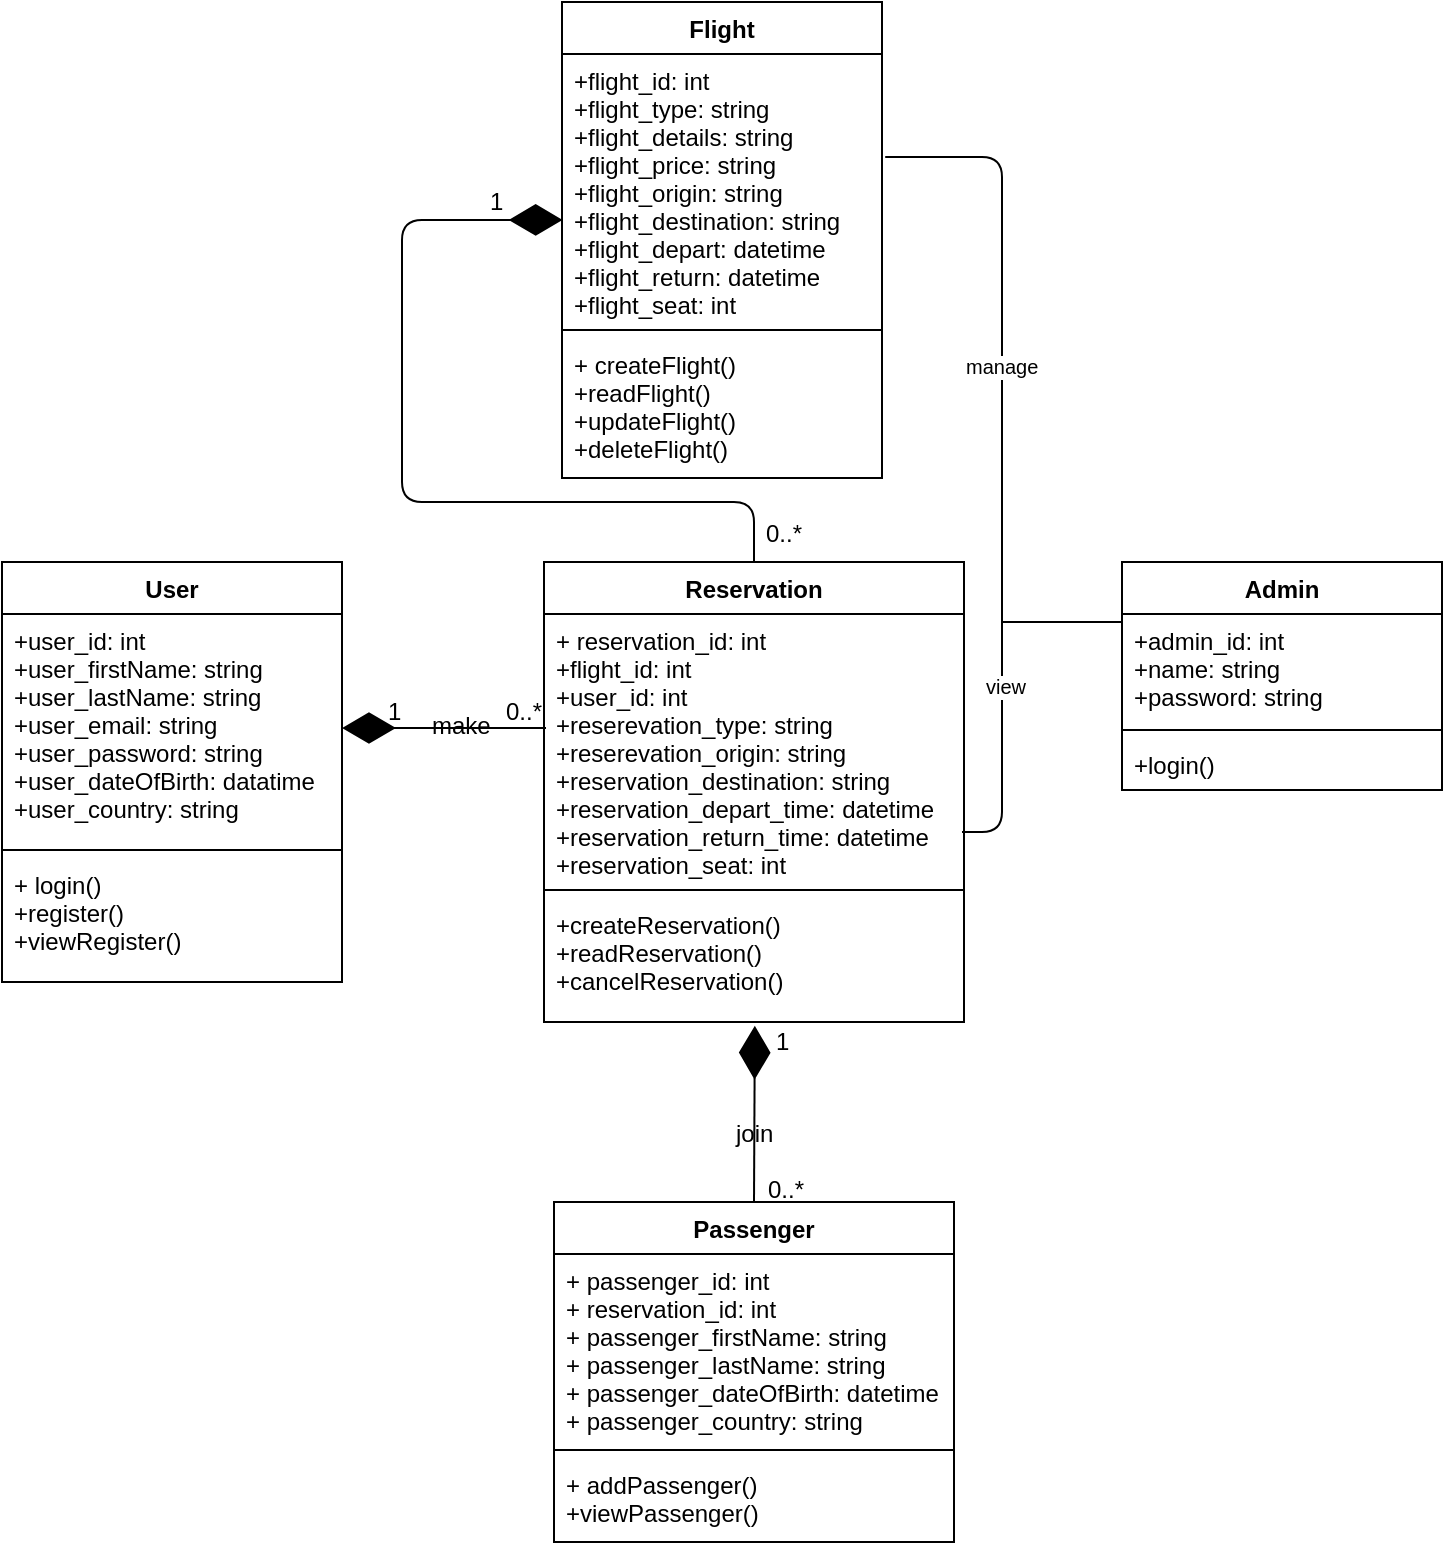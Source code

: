 <mxfile version="12.2.4" pages="1"><diagram id="NjfQtZvZm58zpDOu_YrF" name="Page-1"><mxGraphModel dx="899" dy="499" grid="1" gridSize="10" guides="1" tooltips="1" connect="1" arrows="1" fold="1" page="1" pageScale="1" pageWidth="850" pageHeight="1100" math="0" shadow="0"><root><mxCell id="0"/><mxCell id="1" parent="0"/><mxCell id="6" value="Flight" style="swimlane;fontStyle=1;align=center;verticalAlign=top;childLayout=stackLayout;horizontal=1;startSize=26;horizontalStack=0;resizeParent=1;resizeParentMax=0;resizeLast=0;collapsible=1;marginBottom=0;" parent="1" vertex="1"><mxGeometry x="320" y="40" width="160" height="238" as="geometry"><mxRectangle x="210" y="90" width="90" height="26" as="alternateBounds"/></mxGeometry></mxCell><mxCell id="7" value="+flight_id: int&#10;+flight_type: string&#10;+flight_details: string&#10;+flight_price: string&#10;+flight_origin: string&#10;+flight_destination: string&#10;+flight_depart: datetime&#10;+flight_return: datetime&#10;+flight_seat: int" style="text;strokeColor=none;fillColor=none;align=left;verticalAlign=top;spacingLeft=4;spacingRight=4;overflow=hidden;rotatable=0;points=[[0,0.5],[1,0.5]];portConstraint=eastwest;" parent="6" vertex="1"><mxGeometry y="26" width="160" height="134" as="geometry"/></mxCell><mxCell id="8" value="" style="line;strokeWidth=1;fillColor=none;align=left;verticalAlign=middle;spacingTop=-1;spacingLeft=3;spacingRight=3;rotatable=0;labelPosition=right;points=[];portConstraint=eastwest;" parent="6" vertex="1"><mxGeometry y="160" width="160" height="8" as="geometry"/></mxCell><mxCell id="9" value="+ createFlight()&#10;+readFlight()&#10;+updateFlight()&#10;+deleteFlight()" style="text;strokeColor=none;fillColor=none;align=left;verticalAlign=top;spacingLeft=4;spacingRight=4;overflow=hidden;rotatable=0;points=[[0,0.5],[1,0.5]];portConstraint=eastwest;" parent="6" vertex="1"><mxGeometry y="168" width="160" height="70" as="geometry"/></mxCell><mxCell id="10" value="User" style="swimlane;fontStyle=1;align=center;verticalAlign=top;childLayout=stackLayout;horizontal=1;startSize=26;horizontalStack=0;resizeParent=1;resizeParentMax=0;resizeLast=0;collapsible=1;marginBottom=0;" parent="1" vertex="1"><mxGeometry x="40" y="320" width="170" height="210" as="geometry"/></mxCell><mxCell id="11" value="+user_id: int&#10;+user_firstName: string&#10;+user_lastName: string&#10;+user_email: string&#10;+user_password: string&#10;+user_dateOfBirth: datatime&#10;+user_country: string" style="text;strokeColor=none;fillColor=none;align=left;verticalAlign=top;spacingLeft=4;spacingRight=4;overflow=hidden;rotatable=0;points=[[0,0.5],[1,0.5]];portConstraint=eastwest;" parent="10" vertex="1"><mxGeometry y="26" width="170" height="114" as="geometry"/></mxCell><mxCell id="12" value="" style="line;strokeWidth=1;fillColor=none;align=left;verticalAlign=middle;spacingTop=-1;spacingLeft=3;spacingRight=3;rotatable=0;labelPosition=right;points=[];portConstraint=eastwest;" parent="10" vertex="1"><mxGeometry y="140" width="170" height="8" as="geometry"/></mxCell><mxCell id="13" value="+ login()&#10;+register()&#10;+viewRegister()" style="text;strokeColor=none;fillColor=none;align=left;verticalAlign=top;spacingLeft=4;spacingRight=4;overflow=hidden;rotatable=0;points=[[0,0.5],[1,0.5]];portConstraint=eastwest;" parent="10" vertex="1"><mxGeometry y="148" width="170" height="62" as="geometry"/></mxCell><mxCell id="14" value="Admin" style="swimlane;fontStyle=1;align=center;verticalAlign=top;childLayout=stackLayout;horizontal=1;startSize=26;horizontalStack=0;resizeParent=1;resizeParentMax=0;resizeLast=0;collapsible=1;marginBottom=0;" parent="1" vertex="1"><mxGeometry x="600" y="320" width="160" height="114" as="geometry"/></mxCell><mxCell id="15" value="+admin_id: int&#10;+name: string&#10;+password: string" style="text;strokeColor=none;fillColor=none;align=left;verticalAlign=top;spacingLeft=4;spacingRight=4;overflow=hidden;rotatable=0;points=[[0,0.5],[1,0.5]];portConstraint=eastwest;" parent="14" vertex="1"><mxGeometry y="26" width="160" height="54" as="geometry"/></mxCell><mxCell id="16" value="" style="line;strokeWidth=1;fillColor=none;align=left;verticalAlign=middle;spacingTop=-1;spacingLeft=3;spacingRight=3;rotatable=0;labelPosition=right;points=[];portConstraint=eastwest;" parent="14" vertex="1"><mxGeometry y="80" width="160" height="8" as="geometry"/></mxCell><mxCell id="17" value="+login()" style="text;strokeColor=none;fillColor=none;align=left;verticalAlign=top;spacingLeft=4;spacingRight=4;overflow=hidden;rotatable=0;points=[[0,0.5],[1,0.5]];portConstraint=eastwest;" parent="14" vertex="1"><mxGeometry y="88" width="160" height="26" as="geometry"/></mxCell><mxCell id="18" value="Reservation" style="swimlane;fontStyle=1;align=center;verticalAlign=top;childLayout=stackLayout;horizontal=1;startSize=26;horizontalStack=0;resizeParent=1;resizeParentMax=0;resizeLast=0;collapsible=1;marginBottom=0;" parent="1" vertex="1"><mxGeometry x="311" y="320" width="210" height="230" as="geometry"/></mxCell><mxCell id="19" value="+ reservation_id: int&#10;+flight_id: int&#10;+user_id: int&#10;+reserevation_type: string&#10;+reserevation_origin: string&#10;+reservation_destination: string&#10;+reservation_depart_time: datetime&#10;+reservation_return_time: datetime&#10;+reservation_seat: int" style="text;strokeColor=none;fillColor=none;align=left;verticalAlign=top;spacingLeft=4;spacingRight=4;overflow=hidden;rotatable=0;points=[[0,0.5],[1,0.5]];portConstraint=eastwest;" parent="18" vertex="1"><mxGeometry y="26" width="210" height="134" as="geometry"/></mxCell><mxCell id="20" value="" style="line;strokeWidth=1;fillColor=none;align=left;verticalAlign=middle;spacingTop=-1;spacingLeft=3;spacingRight=3;rotatable=0;labelPosition=right;points=[];portConstraint=eastwest;" parent="18" vertex="1"><mxGeometry y="160" width="210" height="8" as="geometry"/></mxCell><mxCell id="21" value="+createReservation()&#10;+readReservation()&#10;+cancelReservation()" style="text;strokeColor=none;fillColor=none;align=left;verticalAlign=top;spacingLeft=4;spacingRight=4;overflow=hidden;rotatable=0;points=[[0,0.5],[1,0.5]];portConstraint=eastwest;" parent="18" vertex="1"><mxGeometry y="168" width="210" height="62" as="geometry"/></mxCell><mxCell id="22" value="Passenger" style="swimlane;fontStyle=1;align=center;verticalAlign=top;childLayout=stackLayout;horizontal=1;startSize=26;horizontalStack=0;resizeParent=1;resizeParentMax=0;resizeLast=0;collapsible=1;marginBottom=0;" parent="1" vertex="1"><mxGeometry x="316" y="640" width="200" height="170" as="geometry"/></mxCell><mxCell id="23" value="+ passenger_id: int&#10;+ reservation_id: int&#10;+ passenger_firstName: string&#10;+ passenger_lastName: string&#10;+ passenger_dateOfBirth: datetime&#10;+ passenger_country: string    " style="text;strokeColor=none;fillColor=none;align=left;verticalAlign=top;spacingLeft=4;spacingRight=4;overflow=hidden;rotatable=0;points=[[0,0.5],[1,0.5]];portConstraint=eastwest;" parent="22" vertex="1"><mxGeometry y="26" width="200" height="94" as="geometry"/></mxCell><mxCell id="24" value="" style="line;strokeWidth=1;fillColor=none;align=left;verticalAlign=middle;spacingTop=-1;spacingLeft=3;spacingRight=3;rotatable=0;labelPosition=right;points=[];portConstraint=eastwest;" parent="22" vertex="1"><mxGeometry y="120" width="200" height="8" as="geometry"/></mxCell><mxCell id="25" value="+ addPassenger()&#10;+viewPassenger()&#10;" style="text;strokeColor=none;fillColor=none;align=left;verticalAlign=top;spacingLeft=4;spacingRight=4;overflow=hidden;rotatable=0;points=[[0,0.5],[1,0.5]];portConstraint=eastwest;" parent="22" vertex="1"><mxGeometry y="128" width="200" height="42" as="geometry"/></mxCell><mxCell id="26" value="" style="endArrow=none;html=1;edgeStyle=orthogonalEdgeStyle;exitX=1.01;exitY=0.384;exitDx=0;exitDy=0;exitPerimeter=0;" parent="1" source="7" edge="1"><mxGeometry relative="1" as="geometry"><mxPoint x="510" y="130" as="sourcePoint"/><mxPoint x="520" y="455" as="targetPoint"/><Array as="points"><mxPoint x="540" y="117"/><mxPoint x="540" y="455"/></Array></mxGeometry></mxCell><mxCell id="27" value="manage" style="resizable=0;html=1;align=left;verticalAlign=bottom;labelBackgroundColor=#ffffff;fontSize=10;" parent="26" connectable="0" vertex="1"><mxGeometry x="-1" relative="1" as="geometry"><mxPoint x="38" y="113" as="offset"/></mxGeometry></mxCell><mxCell id="28" value="view" style="resizable=0;html=1;align=right;verticalAlign=bottom;labelBackgroundColor=#ffffff;fontSize=10;" parent="26" connectable="0" vertex="1"><mxGeometry x="1" relative="1" as="geometry"><mxPoint x="33" y="-65" as="offset"/></mxGeometry></mxCell><mxCell id="30" value="" style="endArrow=none;html=1;edgeStyle=orthogonalEdgeStyle;" parent="1" edge="1"><mxGeometry relative="1" as="geometry"><mxPoint x="540" y="350" as="sourcePoint"/><mxPoint x="600" y="350" as="targetPoint"/></mxGeometry></mxCell><mxCell id="33" value="" style="endArrow=diamondThin;endFill=1;endSize=24;html=1;entryX=0.002;entryY=0.619;entryDx=0;entryDy=0;entryPerimeter=0;exitX=0.5;exitY=0;exitDx=0;exitDy=0;" parent="1" source="18" target="7" edge="1"><mxGeometry width="160" relative="1" as="geometry"><mxPoint x="260" y="220" as="sourcePoint"/><mxPoint x="401" y="282" as="targetPoint"/><Array as="points"><mxPoint x="416" y="290"/><mxPoint x="240" y="290"/><mxPoint x="240" y="149"/></Array></mxGeometry></mxCell><mxCell id="34" value="1" style="text;html=1;resizable=0;points=[];autosize=1;align=left;verticalAlign=top;spacingTop=-4;" parent="1" vertex="1"><mxGeometry x="282" y="130" width="20" height="10" as="geometry"/></mxCell><mxCell id="36" value="0..*" style="text;html=1;resizable=0;points=[];autosize=1;align=left;verticalAlign=top;spacingTop=-4;" parent="1" vertex="1"><mxGeometry x="420" y="296" width="30" height="10" as="geometry"/></mxCell><mxCell id="37" value="" style="endArrow=diamondThin;endFill=1;endSize=24;html=1;entryX=1;entryY=0.5;entryDx=0;entryDy=0;" parent="1" target="11" edge="1"><mxGeometry width="160" relative="1" as="geometry"><mxPoint x="312" y="403" as="sourcePoint"/><mxPoint x="311" y="424.5" as="targetPoint"/></mxGeometry></mxCell><mxCell id="38" value="make" style="text;html=1;resizable=0;points=[];autosize=1;align=left;verticalAlign=top;spacingTop=-4;" parent="1" vertex="1"><mxGeometry x="253" y="392" width="40" height="10" as="geometry"/></mxCell><mxCell id="40" value="1" style="text;html=1;resizable=0;points=[];autosize=1;align=left;verticalAlign=top;spacingTop=-4;" parent="1" vertex="1"><mxGeometry x="231" y="385" width="20" height="10" as="geometry"/></mxCell><mxCell id="41" value="0..*" style="text;html=1;resizable=0;points=[];autosize=1;align=left;verticalAlign=top;spacingTop=-4;" parent="1" vertex="1"><mxGeometry x="290" y="385" width="30" height="10" as="geometry"/></mxCell><mxCell id="46" value="" style="endArrow=diamondThin;endFill=1;endSize=24;html=1;entryX=0.502;entryY=1.03;entryDx=0;entryDy=0;entryPerimeter=0;exitX=0.5;exitY=0;exitDx=0;exitDy=0;" parent="1" source="22" target="21" edge="1"><mxGeometry width="160" relative="1" as="geometry"><mxPoint x="250" y="830" as="sourcePoint"/><mxPoint x="410" y="830" as="targetPoint"/></mxGeometry></mxCell><mxCell id="47" value="join" style="text;html=1;resizable=0;points=[];autosize=1;align=left;verticalAlign=top;spacingTop=-4;" parent="1" vertex="1"><mxGeometry x="405" y="596" width="30" height="10" as="geometry"/></mxCell><mxCell id="48" value="1" style="text;html=1;resizable=0;points=[];autosize=1;align=left;verticalAlign=top;spacingTop=-4;" parent="1" vertex="1"><mxGeometry x="424.5" y="550" width="20" height="10" as="geometry"/></mxCell><mxCell id="49" value="0..*" style="text;html=1;resizable=0;points=[];autosize=1;align=left;verticalAlign=top;spacingTop=-4;" parent="1" vertex="1"><mxGeometry x="421" y="624" width="30" height="10" as="geometry"/></mxCell></root></mxGraphModel></diagram></mxfile>
